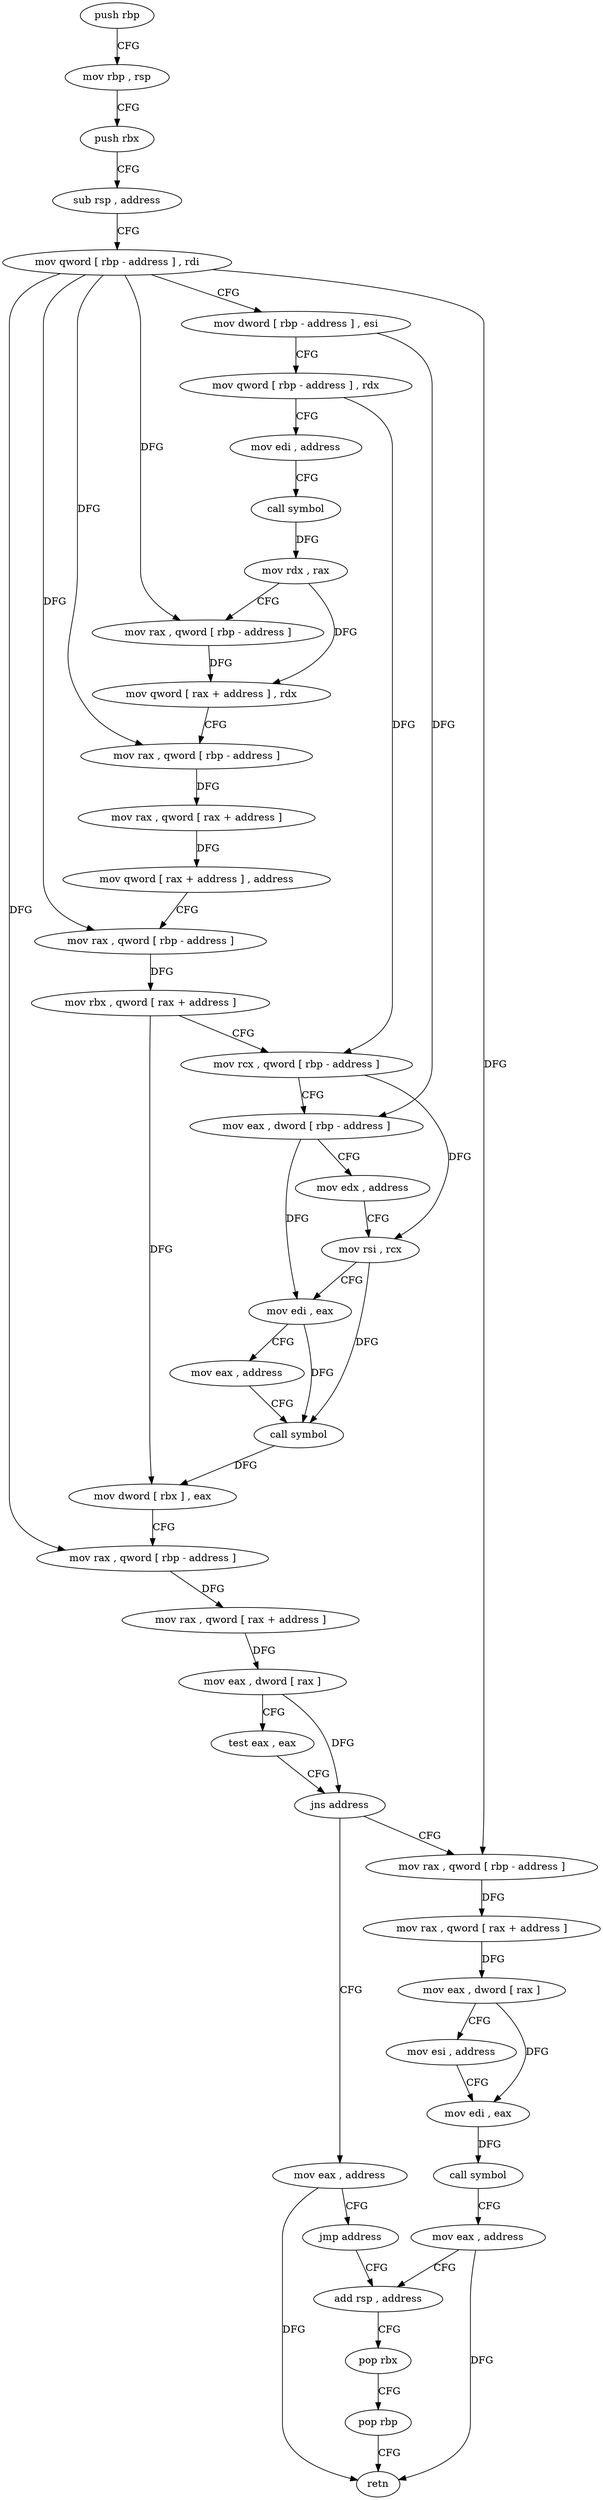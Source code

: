 digraph "func" {
"4222890" [label = "push rbp" ]
"4222891" [label = "mov rbp , rsp" ]
"4222894" [label = "push rbx" ]
"4222895" [label = "sub rsp , address" ]
"4222899" [label = "mov qword [ rbp - address ] , rdi" ]
"4222903" [label = "mov dword [ rbp - address ] , esi" ]
"4222906" [label = "mov qword [ rbp - address ] , rdx" ]
"4222910" [label = "mov edi , address" ]
"4222915" [label = "call symbol" ]
"4222920" [label = "mov rdx , rax" ]
"4222923" [label = "mov rax , qword [ rbp - address ]" ]
"4222927" [label = "mov qword [ rax + address ] , rdx" ]
"4222934" [label = "mov rax , qword [ rbp - address ]" ]
"4222938" [label = "mov rax , qword [ rax + address ]" ]
"4222945" [label = "mov qword [ rax + address ] , address" ]
"4222953" [label = "mov rax , qword [ rbp - address ]" ]
"4222957" [label = "mov rbx , qword [ rax + address ]" ]
"4222964" [label = "mov rcx , qword [ rbp - address ]" ]
"4222968" [label = "mov eax , dword [ rbp - address ]" ]
"4222971" [label = "mov edx , address" ]
"4222976" [label = "mov rsi , rcx" ]
"4222979" [label = "mov edi , eax" ]
"4222981" [label = "mov eax , address" ]
"4222986" [label = "call symbol" ]
"4222991" [label = "mov dword [ rbx ] , eax" ]
"4222993" [label = "mov rax , qword [ rbp - address ]" ]
"4222997" [label = "mov rax , qword [ rax + address ]" ]
"4223004" [label = "mov eax , dword [ rax ]" ]
"4223006" [label = "test eax , eax" ]
"4223008" [label = "jns address" ]
"4223017" [label = "mov rax , qword [ rbp - address ]" ]
"4223010" [label = "mov eax , address" ]
"4223021" [label = "mov rax , qword [ rax + address ]" ]
"4223028" [label = "mov eax , dword [ rax ]" ]
"4223030" [label = "mov esi , address" ]
"4223035" [label = "mov edi , eax" ]
"4223037" [label = "call symbol" ]
"4223042" [label = "mov eax , address" ]
"4223047" [label = "add rsp , address" ]
"4223015" [label = "jmp address" ]
"4223051" [label = "pop rbx" ]
"4223052" [label = "pop rbp" ]
"4223053" [label = "retn" ]
"4222890" -> "4222891" [ label = "CFG" ]
"4222891" -> "4222894" [ label = "CFG" ]
"4222894" -> "4222895" [ label = "CFG" ]
"4222895" -> "4222899" [ label = "CFG" ]
"4222899" -> "4222903" [ label = "CFG" ]
"4222899" -> "4222923" [ label = "DFG" ]
"4222899" -> "4222934" [ label = "DFG" ]
"4222899" -> "4222953" [ label = "DFG" ]
"4222899" -> "4222993" [ label = "DFG" ]
"4222899" -> "4223017" [ label = "DFG" ]
"4222903" -> "4222906" [ label = "CFG" ]
"4222903" -> "4222968" [ label = "DFG" ]
"4222906" -> "4222910" [ label = "CFG" ]
"4222906" -> "4222964" [ label = "DFG" ]
"4222910" -> "4222915" [ label = "CFG" ]
"4222915" -> "4222920" [ label = "DFG" ]
"4222920" -> "4222923" [ label = "CFG" ]
"4222920" -> "4222927" [ label = "DFG" ]
"4222923" -> "4222927" [ label = "DFG" ]
"4222927" -> "4222934" [ label = "CFG" ]
"4222934" -> "4222938" [ label = "DFG" ]
"4222938" -> "4222945" [ label = "DFG" ]
"4222945" -> "4222953" [ label = "CFG" ]
"4222953" -> "4222957" [ label = "DFG" ]
"4222957" -> "4222964" [ label = "CFG" ]
"4222957" -> "4222991" [ label = "DFG" ]
"4222964" -> "4222968" [ label = "CFG" ]
"4222964" -> "4222976" [ label = "DFG" ]
"4222968" -> "4222971" [ label = "CFG" ]
"4222968" -> "4222979" [ label = "DFG" ]
"4222971" -> "4222976" [ label = "CFG" ]
"4222976" -> "4222979" [ label = "CFG" ]
"4222976" -> "4222986" [ label = "DFG" ]
"4222979" -> "4222981" [ label = "CFG" ]
"4222979" -> "4222986" [ label = "DFG" ]
"4222981" -> "4222986" [ label = "CFG" ]
"4222986" -> "4222991" [ label = "DFG" ]
"4222991" -> "4222993" [ label = "CFG" ]
"4222993" -> "4222997" [ label = "DFG" ]
"4222997" -> "4223004" [ label = "DFG" ]
"4223004" -> "4223006" [ label = "CFG" ]
"4223004" -> "4223008" [ label = "DFG" ]
"4223006" -> "4223008" [ label = "CFG" ]
"4223008" -> "4223017" [ label = "CFG" ]
"4223008" -> "4223010" [ label = "CFG" ]
"4223017" -> "4223021" [ label = "DFG" ]
"4223010" -> "4223015" [ label = "CFG" ]
"4223010" -> "4223053" [ label = "DFG" ]
"4223021" -> "4223028" [ label = "DFG" ]
"4223028" -> "4223030" [ label = "CFG" ]
"4223028" -> "4223035" [ label = "DFG" ]
"4223030" -> "4223035" [ label = "CFG" ]
"4223035" -> "4223037" [ label = "DFG" ]
"4223037" -> "4223042" [ label = "CFG" ]
"4223042" -> "4223047" [ label = "CFG" ]
"4223042" -> "4223053" [ label = "DFG" ]
"4223047" -> "4223051" [ label = "CFG" ]
"4223015" -> "4223047" [ label = "CFG" ]
"4223051" -> "4223052" [ label = "CFG" ]
"4223052" -> "4223053" [ label = "CFG" ]
}
